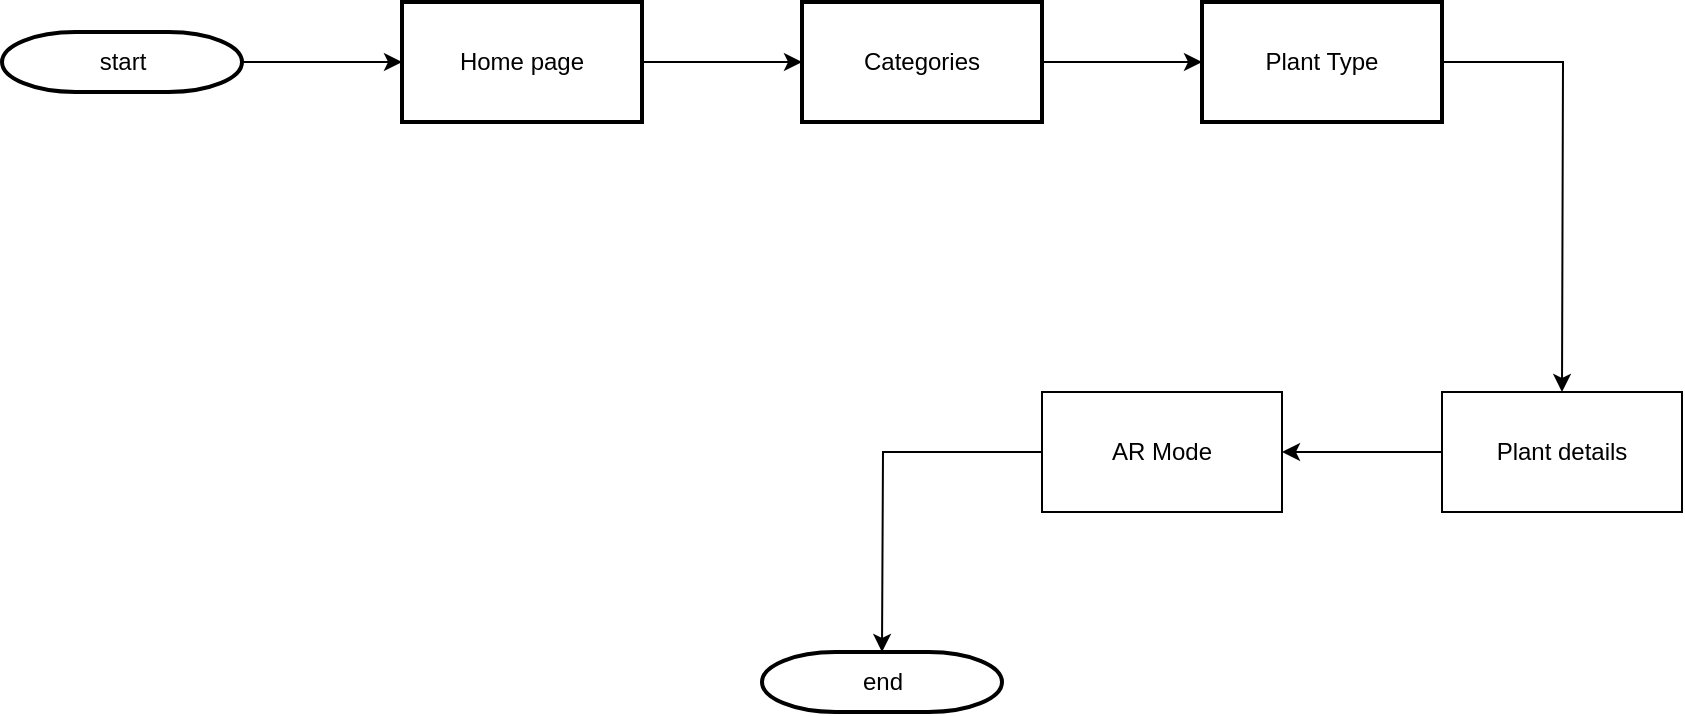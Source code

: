 <mxfile version="21.1.1" type="github">
  <diagram id="6a731a19-8d31-9384-78a2-239565b7b9f0" name="Page-1">
    <mxGraphModel dx="968" dy="569" grid="1" gridSize="10" guides="1" tooltips="1" connect="1" arrows="1" fold="1" page="1" pageScale="1" pageWidth="1169" pageHeight="827" background="none" math="0" shadow="0">
      <root>
        <mxCell id="0" />
        <mxCell id="1" parent="0" />
        <mxCell id="qeePm2O_O25ZGEfzj9fW-57" value="" style="edgeStyle=orthogonalEdgeStyle;rounded=0;orthogonalLoop=1;jettySize=auto;html=1;" edge="1" parent="1" source="2" target="qeePm2O_O25ZGEfzj9fW-56">
          <mxGeometry relative="1" as="geometry" />
        </mxCell>
        <mxCell id="2" value="start" style="shape=mxgraph.flowchart.terminator;strokeWidth=2;gradientColor=none;gradientDirection=north;fontStyle=0;html=1;" parent="1" vertex="1">
          <mxGeometry x="260" y="60" width="120" height="30" as="geometry" />
        </mxCell>
        <mxCell id="40" value="end" style="shape=mxgraph.flowchart.terminator;strokeWidth=2;gradientColor=none;gradientDirection=north;fontStyle=0;html=1;" parent="1" vertex="1">
          <mxGeometry x="640" y="370" width="120" height="30" as="geometry" />
        </mxCell>
        <mxCell id="qeePm2O_O25ZGEfzj9fW-59" value="" style="edgeStyle=orthogonalEdgeStyle;rounded=0;orthogonalLoop=1;jettySize=auto;html=1;" edge="1" parent="1" source="qeePm2O_O25ZGEfzj9fW-56" target="qeePm2O_O25ZGEfzj9fW-58">
          <mxGeometry relative="1" as="geometry" />
        </mxCell>
        <mxCell id="qeePm2O_O25ZGEfzj9fW-56" value="Home page" style="whiteSpace=wrap;html=1;strokeWidth=2;gradientColor=none;gradientDirection=north;fontStyle=0;" vertex="1" parent="1">
          <mxGeometry x="460" y="45" width="120" height="60" as="geometry" />
        </mxCell>
        <mxCell id="qeePm2O_O25ZGEfzj9fW-61" value="" style="edgeStyle=orthogonalEdgeStyle;rounded=0;orthogonalLoop=1;jettySize=auto;html=1;" edge="1" parent="1" source="qeePm2O_O25ZGEfzj9fW-58" target="qeePm2O_O25ZGEfzj9fW-60">
          <mxGeometry relative="1" as="geometry" />
        </mxCell>
        <mxCell id="qeePm2O_O25ZGEfzj9fW-58" value="Categories" style="whiteSpace=wrap;html=1;strokeWidth=2;gradientColor=none;gradientDirection=north;fontStyle=0;" vertex="1" parent="1">
          <mxGeometry x="660" y="45" width="120" height="60" as="geometry" />
        </mxCell>
        <mxCell id="qeePm2O_O25ZGEfzj9fW-62" style="edgeStyle=orthogonalEdgeStyle;rounded=0;orthogonalLoop=1;jettySize=auto;html=1;" edge="1" parent="1" source="qeePm2O_O25ZGEfzj9fW-60">
          <mxGeometry relative="1" as="geometry">
            <mxPoint x="1040" y="240" as="targetPoint" />
          </mxGeometry>
        </mxCell>
        <mxCell id="qeePm2O_O25ZGEfzj9fW-60" value="Plant Type" style="whiteSpace=wrap;html=1;strokeWidth=2;gradientColor=none;gradientDirection=north;fontStyle=0;" vertex="1" parent="1">
          <mxGeometry x="860" y="45" width="120" height="60" as="geometry" />
        </mxCell>
        <mxCell id="qeePm2O_O25ZGEfzj9fW-65" value="" style="edgeStyle=orthogonalEdgeStyle;rounded=0;orthogonalLoop=1;jettySize=auto;html=1;" edge="1" parent="1" source="qeePm2O_O25ZGEfzj9fW-63" target="qeePm2O_O25ZGEfzj9fW-64">
          <mxGeometry relative="1" as="geometry" />
        </mxCell>
        <mxCell id="qeePm2O_O25ZGEfzj9fW-63" value="Plant details" style="rounded=0;whiteSpace=wrap;html=1;" vertex="1" parent="1">
          <mxGeometry x="980" y="240" width="120" height="60" as="geometry" />
        </mxCell>
        <mxCell id="qeePm2O_O25ZGEfzj9fW-66" style="edgeStyle=orthogonalEdgeStyle;rounded=0;orthogonalLoop=1;jettySize=auto;html=1;" edge="1" parent="1" source="qeePm2O_O25ZGEfzj9fW-64">
          <mxGeometry relative="1" as="geometry">
            <mxPoint x="700" y="370" as="targetPoint" />
          </mxGeometry>
        </mxCell>
        <mxCell id="qeePm2O_O25ZGEfzj9fW-64" value="AR Mode" style="whiteSpace=wrap;html=1;rounded=0;" vertex="1" parent="1">
          <mxGeometry x="780" y="240" width="120" height="60" as="geometry" />
        </mxCell>
      </root>
    </mxGraphModel>
  </diagram>
</mxfile>
